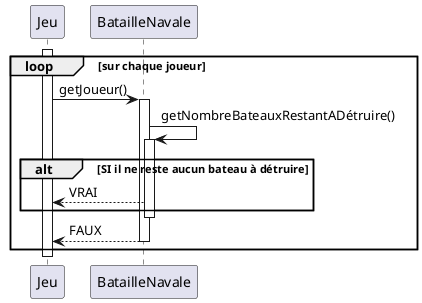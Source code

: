 @startuml
    activate Jeu
        loop sur chaque joueur
            Jeu -> BatailleNavale : getJoueur()
            activate BatailleNavale 
                BatailleNavale -> BatailleNavale : getNombreBateauxRestantADétruire()
                activate BatailleNavale 
                    alt SI il ne reste aucun bateau à détruire 
                        BatailleNavale --> Jeu : VRAI
                    end
                deactivate BatailleNavale
                Jeu <-- BatailleNavale: FAUX
            deactivate BatailleNavale 
        end
    deactivate Jeu
@enduml

